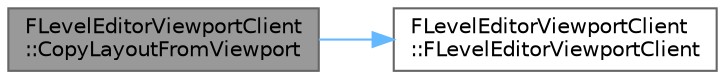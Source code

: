 digraph "FLevelEditorViewportClient::CopyLayoutFromViewport"
{
 // INTERACTIVE_SVG=YES
 // LATEX_PDF_SIZE
  bgcolor="transparent";
  edge [fontname=Helvetica,fontsize=10,labelfontname=Helvetica,labelfontsize=10];
  node [fontname=Helvetica,fontsize=10,shape=box,height=0.2,width=0.4];
  rankdir="LR";
  Node1 [id="Node000001",label="FLevelEditorViewportClient\l::CopyLayoutFromViewport",height=0.2,width=0.4,color="gray40", fillcolor="grey60", style="filled", fontcolor="black",tooltip="Copies layout and camera settings from the specified viewport."];
  Node1 -> Node2 [id="edge1_Node000001_Node000002",color="steelblue1",style="solid",tooltip=" "];
  Node2 [id="Node000002",label="FLevelEditorViewportClient\l::FLevelEditorViewportClient",height=0.2,width=0.4,color="grey40", fillcolor="white", style="filled",URL="$d4/dc1/classFLevelEditorViewportClient.html#a0004fd01d5bd9fbaa0cdaab1baa27be2",tooltip="Constructor."];
}
